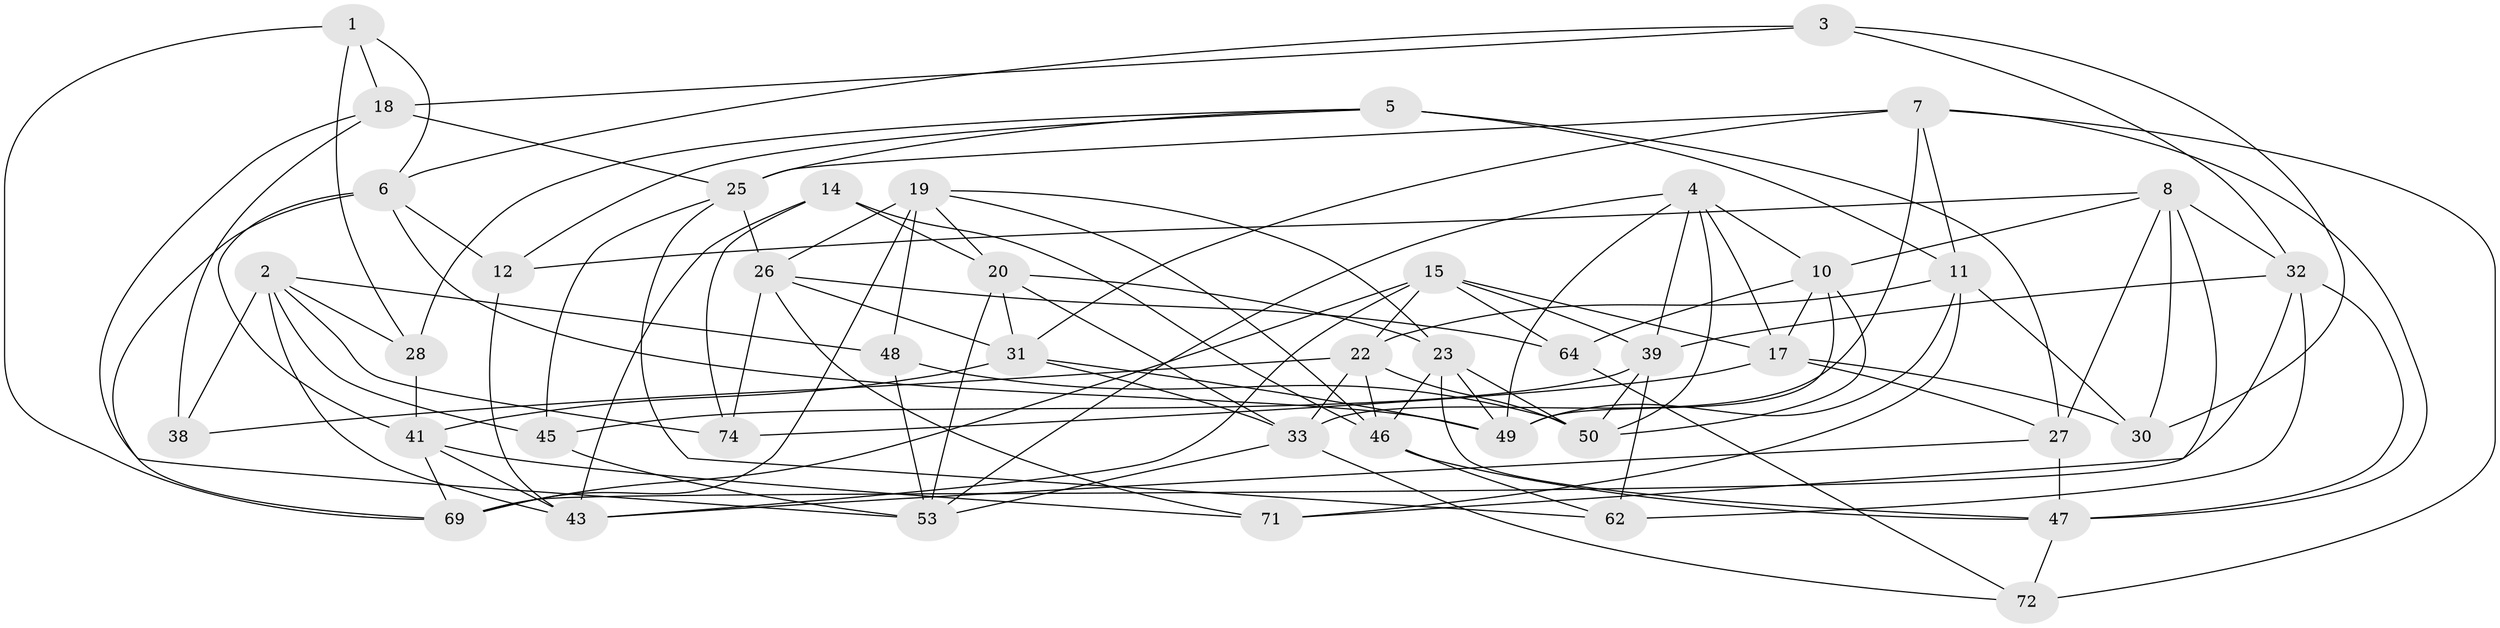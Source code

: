 // original degree distribution, {4: 1.0}
// Generated by graph-tools (version 1.1) at 2025/11/02/27/25 16:11:50]
// undirected, 44 vertices, 116 edges
graph export_dot {
graph [start="1"]
  node [color=gray90,style=filled];
  1;
  2 [super="+73"];
  3;
  4 [super="+16"];
  5 [super="+21"];
  6 [super="+36"];
  7 [super="+13"];
  8 [super="+9"];
  10 [super="+51"];
  11 [super="+40"];
  12;
  14;
  15 [super="+58"];
  17 [super="+29"];
  18 [super="+57"];
  19 [super="+67"];
  20 [super="+24"];
  22 [super="+63"];
  23 [super="+34"];
  25 [super="+52"];
  26 [super="+44"];
  27 [super="+66"];
  28;
  30;
  31 [super="+42"];
  32 [super="+37"];
  33 [super="+35"];
  38;
  39 [super="+61"];
  41 [super="+60"];
  43 [super="+68"];
  45;
  46 [super="+54"];
  47 [super="+56"];
  48;
  49 [super="+59"];
  50 [super="+55"];
  53 [super="+65"];
  62;
  64;
  69 [super="+70"];
  71;
  72;
  74;
  1 -- 69;
  1 -- 28;
  1 -- 6;
  1 -- 18;
  2 -- 28;
  2 -- 45;
  2 -- 38;
  2 -- 48;
  2 -- 43;
  2 -- 74;
  3 -- 6;
  3 -- 32;
  3 -- 18;
  3 -- 30;
  4 -- 53;
  4 -- 49;
  4 -- 17;
  4 -- 39;
  4 -- 50;
  4 -- 10;
  5 -- 28;
  5 -- 12;
  5 -- 27 [weight=2];
  5 -- 25;
  5 -- 11;
  6 -- 69;
  6 -- 12;
  6 -- 41;
  6 -- 49;
  7 -- 11;
  7 -- 25;
  7 -- 47;
  7 -- 72;
  7 -- 33;
  7 -- 31;
  8 -- 12;
  8 -- 30;
  8 -- 32;
  8 -- 10;
  8 -- 71;
  8 -- 27;
  10 -- 64;
  10 -- 49;
  10 -- 17;
  10 -- 50;
  11 -- 30;
  11 -- 71;
  11 -- 49;
  11 -- 22;
  12 -- 43;
  14 -- 20;
  14 -- 43;
  14 -- 74;
  14 -- 46;
  15 -- 64;
  15 -- 22;
  15 -- 39;
  15 -- 69;
  15 -- 43;
  15 -- 17;
  17 -- 74;
  17 -- 27;
  17 -- 30;
  18 -- 38 [weight=2];
  18 -- 25;
  18 -- 53;
  19 -- 26;
  19 -- 48;
  19 -- 20;
  19 -- 69;
  19 -- 46;
  19 -- 23;
  20 -- 53;
  20 -- 23;
  20 -- 33;
  20 -- 31;
  22 -- 46;
  22 -- 33;
  22 -- 50;
  22 -- 38;
  23 -- 49;
  23 -- 50;
  23 -- 47;
  23 -- 46;
  25 -- 45;
  25 -- 26;
  25 -- 62;
  26 -- 64;
  26 -- 74;
  26 -- 71;
  26 -- 31;
  27 -- 43;
  27 -- 47;
  28 -- 41;
  31 -- 33;
  31 -- 41;
  31 -- 49;
  32 -- 39;
  32 -- 69;
  32 -- 62;
  32 -- 47;
  33 -- 72;
  33 -- 53;
  39 -- 45;
  39 -- 50;
  39 -- 62;
  41 -- 71;
  41 -- 69;
  41 -- 43;
  45 -- 53;
  46 -- 62;
  46 -- 47;
  47 -- 72;
  48 -- 50;
  48 -- 53;
  64 -- 72;
}
